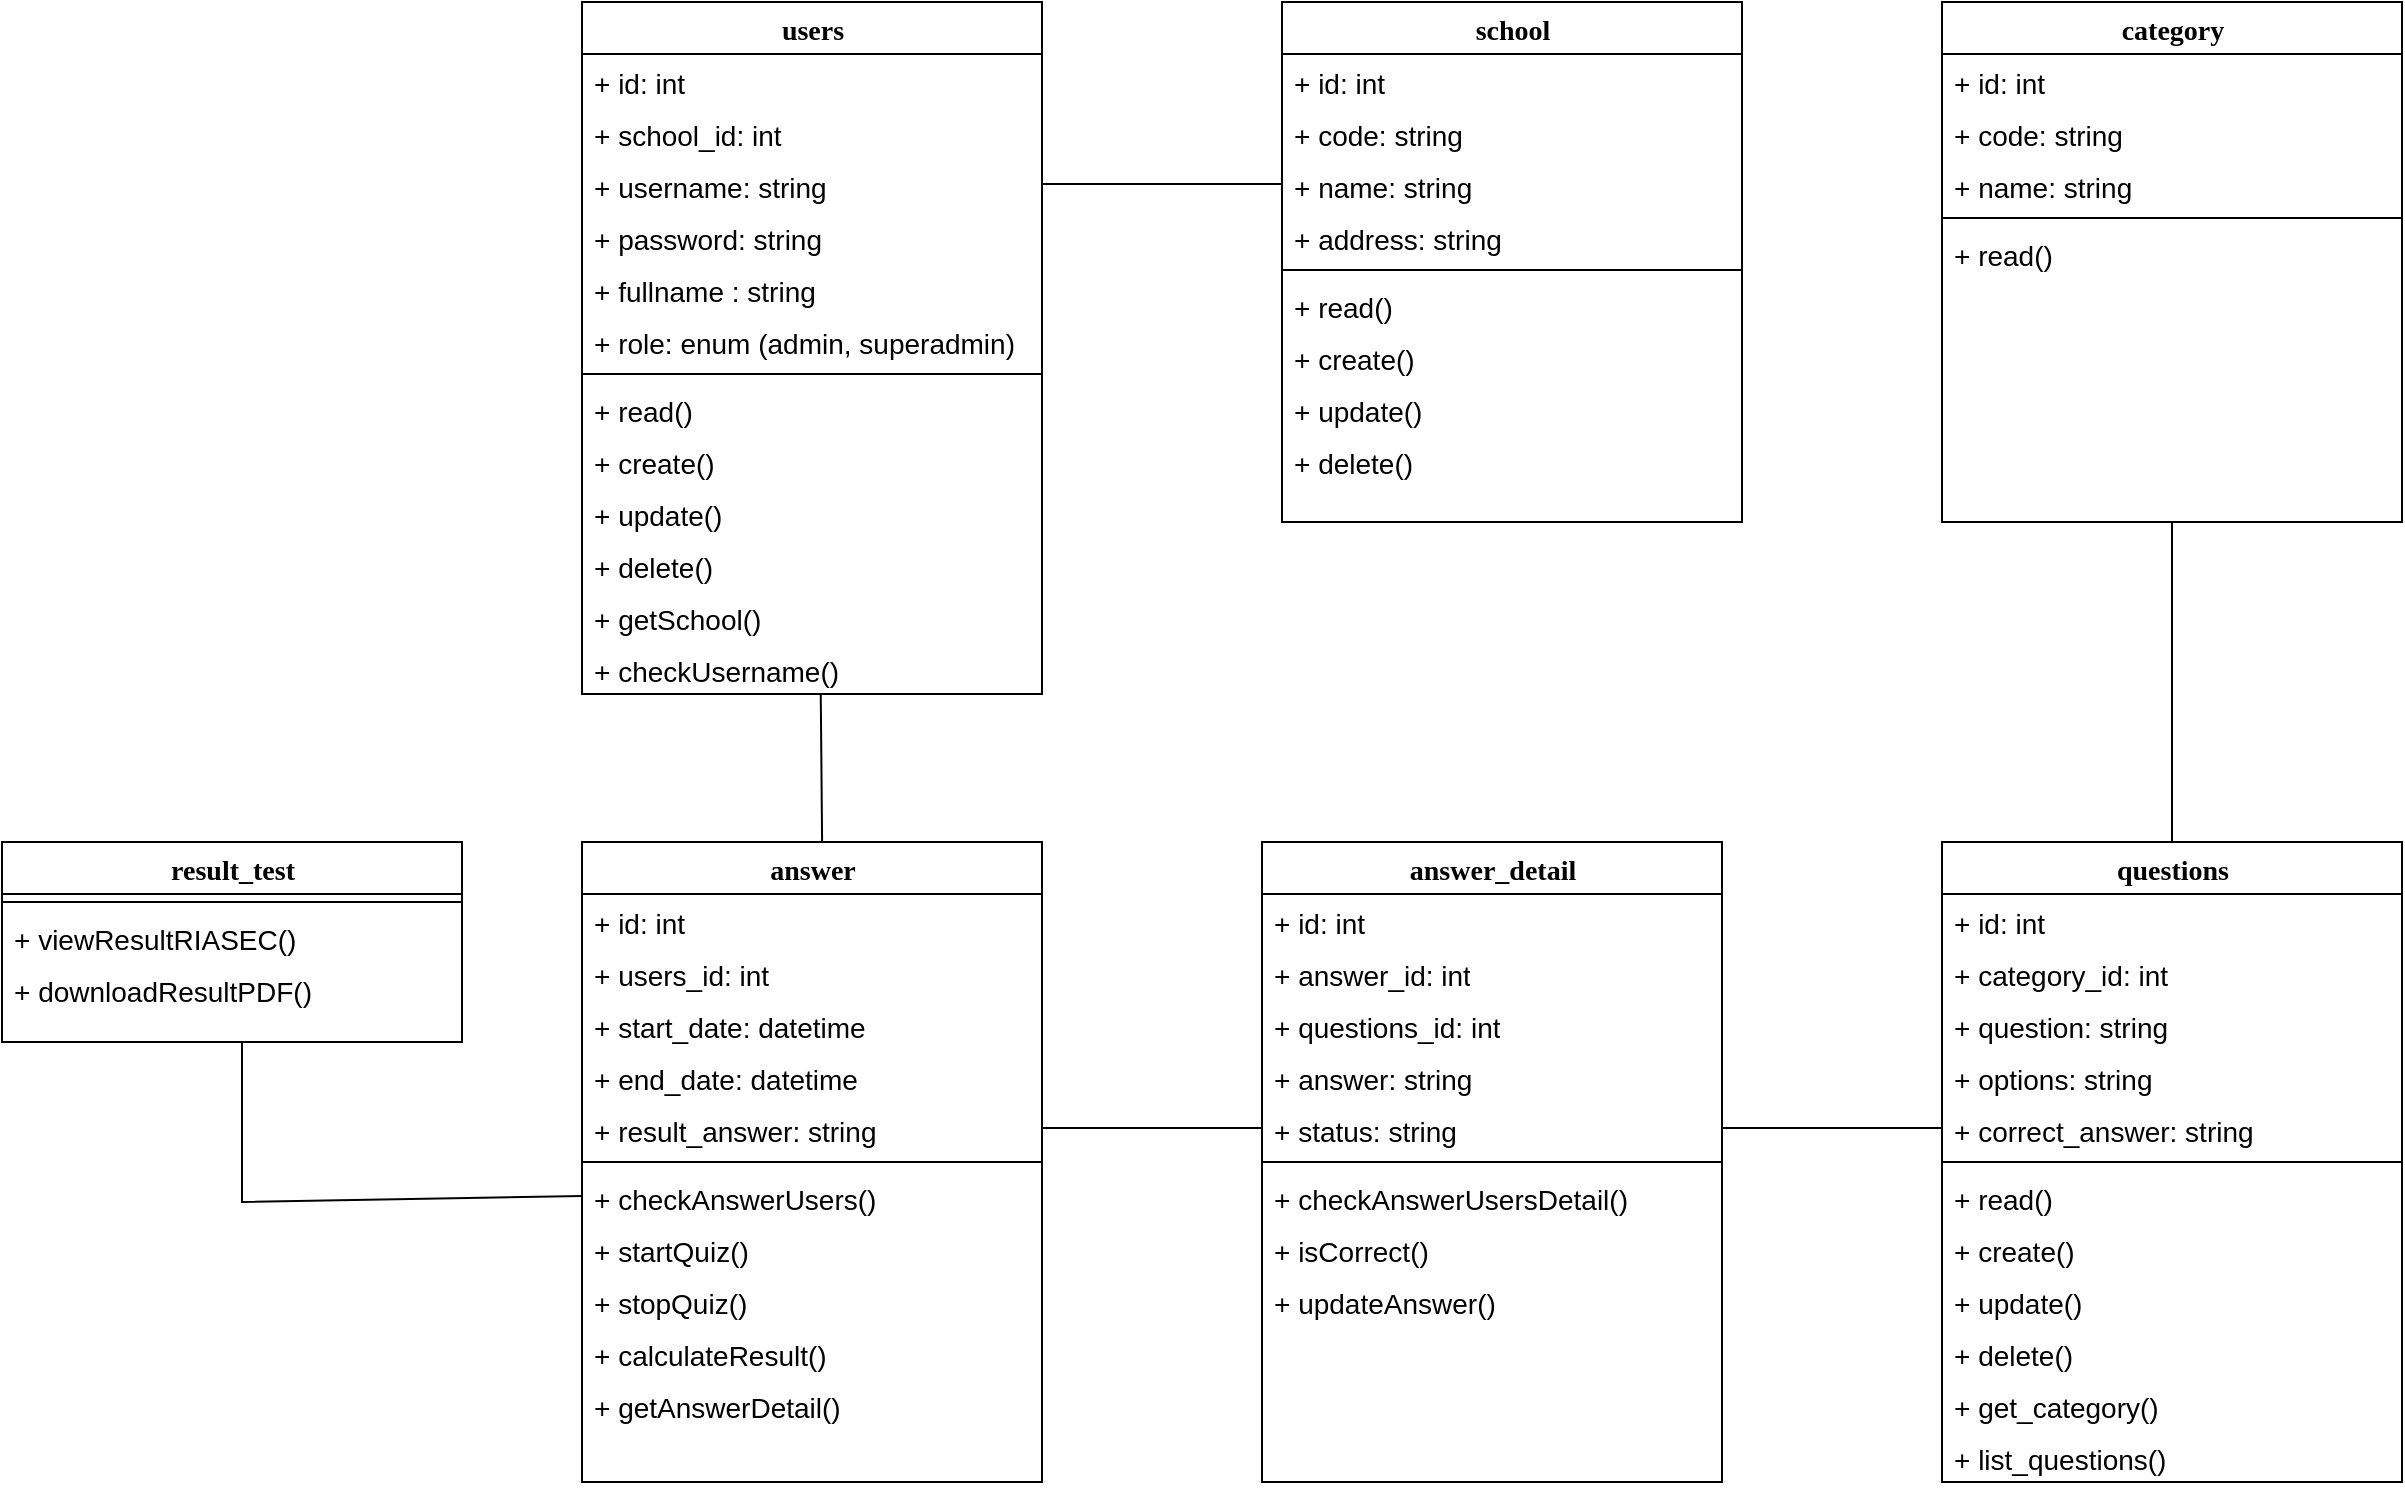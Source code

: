 <mxfile version="26.0.14">
  <diagram name="Page-1" id="eiJNHmQbO3gJ-e3sP-kb">
    <mxGraphModel dx="2450" dy="-6842" grid="1" gridSize="10" guides="1" tooltips="1" connect="1" arrows="1" fold="1" page="1" pageScale="1" pageWidth="850" pageHeight="1100" math="0" shadow="0">
      <root>
        <mxCell id="0" />
        <mxCell id="1" parent="0" />
        <mxCell id="4GbZB913ZD2X78WTab1R-1" value="users" style="swimlane;html=1;fontStyle=1;align=center;verticalAlign=top;childLayout=stackLayout;horizontal=1;startSize=26;horizontalStack=0;resizeParent=1;resizeLast=0;collapsible=1;marginBottom=0;swimlaneFillColor=#ffffff;rounded=0;shadow=0;comic=0;labelBackgroundColor=none;strokeWidth=1;fillColor=none;fontFamily=Verdana;fontSize=14;" vertex="1" parent="1">
          <mxGeometry x="240" y="7910" width="230" height="346" as="geometry" />
        </mxCell>
        <mxCell id="4GbZB913ZD2X78WTab1R-2" value="+ id: int" style="text;html=1;strokeColor=none;fillColor=none;align=left;verticalAlign=top;spacingLeft=4;spacingRight=4;whiteSpace=wrap;overflow=hidden;rotatable=0;points=[[0,0.5],[1,0.5]];portConstraint=eastwest;fontSize=14;" vertex="1" parent="4GbZB913ZD2X78WTab1R-1">
          <mxGeometry y="26" width="230" height="26" as="geometry" />
        </mxCell>
        <mxCell id="4GbZB913ZD2X78WTab1R-12" value="+ school_id: int" style="text;html=1;strokeColor=none;fillColor=none;align=left;verticalAlign=top;spacingLeft=4;spacingRight=4;whiteSpace=wrap;overflow=hidden;rotatable=0;points=[[0,0.5],[1,0.5]];portConstraint=eastwest;fontSize=14;" vertex="1" parent="4GbZB913ZD2X78WTab1R-1">
          <mxGeometry y="52" width="230" height="26" as="geometry" />
        </mxCell>
        <mxCell id="4GbZB913ZD2X78WTab1R-3" value="+ username: string" style="text;html=1;strokeColor=none;fillColor=none;align=left;verticalAlign=top;spacingLeft=4;spacingRight=4;whiteSpace=wrap;overflow=hidden;rotatable=0;points=[[0,0.5],[1,0.5]];portConstraint=eastwest;fontSize=14;" vertex="1" parent="4GbZB913ZD2X78WTab1R-1">
          <mxGeometry y="78" width="230" height="26" as="geometry" />
        </mxCell>
        <mxCell id="4GbZB913ZD2X78WTab1R-4" value="+ password&lt;span style=&quot;background-color: transparent; color: light-dark(rgb(0, 0, 0), rgb(255, 255, 255));&quot;&gt;: string&lt;/span&gt;" style="text;html=1;strokeColor=none;fillColor=none;align=left;verticalAlign=top;spacingLeft=4;spacingRight=4;whiteSpace=wrap;overflow=hidden;rotatable=0;points=[[0,0.5],[1,0.5]];portConstraint=eastwest;fontSize=14;" vertex="1" parent="4GbZB913ZD2X78WTab1R-1">
          <mxGeometry y="104" width="230" height="26" as="geometry" />
        </mxCell>
        <mxCell id="4GbZB913ZD2X78WTab1R-11" value="+ fullname : string" style="text;html=1;strokeColor=none;fillColor=none;align=left;verticalAlign=top;spacingLeft=4;spacingRight=4;whiteSpace=wrap;overflow=hidden;rotatable=0;points=[[0,0.5],[1,0.5]];portConstraint=eastwest;fontSize=14;" vertex="1" parent="4GbZB913ZD2X78WTab1R-1">
          <mxGeometry y="130" width="230" height="26" as="geometry" />
        </mxCell>
        <mxCell id="4GbZB913ZD2X78WTab1R-5" value="+ role: enum (admin, superadmin)" style="text;html=1;strokeColor=none;fillColor=none;align=left;verticalAlign=top;spacingLeft=4;spacingRight=4;whiteSpace=wrap;overflow=hidden;rotatable=0;points=[[0,0.5],[1,0.5]];portConstraint=eastwest;fontSize=14;" vertex="1" parent="4GbZB913ZD2X78WTab1R-1">
          <mxGeometry y="156" width="230" height="26" as="geometry" />
        </mxCell>
        <mxCell id="4GbZB913ZD2X78WTab1R-6" value="" style="line;html=1;strokeWidth=1;fillColor=none;align=left;verticalAlign=middle;spacingTop=-1;spacingLeft=3;spacingRight=3;rotatable=0;labelPosition=right;points=[];portConstraint=eastwest;fontSize=14;" vertex="1" parent="4GbZB913ZD2X78WTab1R-1">
          <mxGeometry y="182" width="230" height="8" as="geometry" />
        </mxCell>
        <mxCell id="4GbZB913ZD2X78WTab1R-7" value="+ read()" style="text;html=1;strokeColor=none;fillColor=none;align=left;verticalAlign=top;spacingLeft=4;spacingRight=4;whiteSpace=wrap;overflow=hidden;rotatable=0;points=[[0,0.5],[1,0.5]];portConstraint=eastwest;fontSize=14;" vertex="1" parent="4GbZB913ZD2X78WTab1R-1">
          <mxGeometry y="190" width="230" height="26" as="geometry" />
        </mxCell>
        <mxCell id="4GbZB913ZD2X78WTab1R-8" value="+ create()" style="text;html=1;strokeColor=none;fillColor=none;align=left;verticalAlign=top;spacingLeft=4;spacingRight=4;whiteSpace=wrap;overflow=hidden;rotatable=0;points=[[0,0.5],[1,0.5]];portConstraint=eastwest;fontSize=14;" vertex="1" parent="4GbZB913ZD2X78WTab1R-1">
          <mxGeometry y="216" width="230" height="26" as="geometry" />
        </mxCell>
        <mxCell id="4GbZB913ZD2X78WTab1R-9" value="+ update()" style="text;html=1;strokeColor=none;fillColor=none;align=left;verticalAlign=top;spacingLeft=4;spacingRight=4;whiteSpace=wrap;overflow=hidden;rotatable=0;points=[[0,0.5],[1,0.5]];portConstraint=eastwest;fontSize=14;" vertex="1" parent="4GbZB913ZD2X78WTab1R-1">
          <mxGeometry y="242" width="230" height="26" as="geometry" />
        </mxCell>
        <mxCell id="4GbZB913ZD2X78WTab1R-75" value="+ delete()" style="text;html=1;strokeColor=none;fillColor=none;align=left;verticalAlign=top;spacingLeft=4;spacingRight=4;whiteSpace=wrap;overflow=hidden;rotatable=0;points=[[0,0.5],[1,0.5]];portConstraint=eastwest;fontSize=14;" vertex="1" parent="4GbZB913ZD2X78WTab1R-1">
          <mxGeometry y="268" width="230" height="26" as="geometry" />
        </mxCell>
        <mxCell id="4GbZB913ZD2X78WTab1R-85" value="+ getSchool()" style="text;html=1;strokeColor=none;fillColor=none;align=left;verticalAlign=top;spacingLeft=4;spacingRight=4;whiteSpace=wrap;overflow=hidden;rotatable=0;points=[[0,0.5],[1,0.5]];portConstraint=eastwest;fontSize=14;" vertex="1" parent="4GbZB913ZD2X78WTab1R-1">
          <mxGeometry y="294" width="230" height="26" as="geometry" />
        </mxCell>
        <mxCell id="4GbZB913ZD2X78WTab1R-10" value="+ checkUsername()" style="text;html=1;strokeColor=none;fillColor=none;align=left;verticalAlign=top;spacingLeft=4;spacingRight=4;whiteSpace=wrap;overflow=hidden;rotatable=0;points=[[0,0.5],[1,0.5]];portConstraint=eastwest;fontSize=14;" vertex="1" parent="4GbZB913ZD2X78WTab1R-1">
          <mxGeometry y="320" width="230" height="26" as="geometry" />
        </mxCell>
        <mxCell id="4GbZB913ZD2X78WTab1R-13" value="school" style="swimlane;html=1;fontStyle=1;align=center;verticalAlign=top;childLayout=stackLayout;horizontal=1;startSize=26;horizontalStack=0;resizeParent=1;resizeLast=0;collapsible=1;marginBottom=0;swimlaneFillColor=#ffffff;rounded=0;shadow=0;comic=0;labelBackgroundColor=none;strokeWidth=1;fillColor=none;fontFamily=Verdana;fontSize=14;" vertex="1" parent="1">
          <mxGeometry x="590" y="7910" width="230" height="260" as="geometry" />
        </mxCell>
        <mxCell id="4GbZB913ZD2X78WTab1R-14" value="+ id: int" style="text;html=1;strokeColor=none;fillColor=none;align=left;verticalAlign=top;spacingLeft=4;spacingRight=4;whiteSpace=wrap;overflow=hidden;rotatable=0;points=[[0,0.5],[1,0.5]];portConstraint=eastwest;fontSize=14;" vertex="1" parent="4GbZB913ZD2X78WTab1R-13">
          <mxGeometry y="26" width="230" height="26" as="geometry" />
        </mxCell>
        <mxCell id="4GbZB913ZD2X78WTab1R-15" value="+ code: string" style="text;html=1;strokeColor=none;fillColor=none;align=left;verticalAlign=top;spacingLeft=4;spacingRight=4;whiteSpace=wrap;overflow=hidden;rotatable=0;points=[[0,0.5],[1,0.5]];portConstraint=eastwest;fontSize=14;" vertex="1" parent="4GbZB913ZD2X78WTab1R-13">
          <mxGeometry y="52" width="230" height="26" as="geometry" />
        </mxCell>
        <mxCell id="4GbZB913ZD2X78WTab1R-16" value="+ name&lt;span style=&quot;background-color: transparent; color: light-dark(rgb(0, 0, 0), rgb(255, 255, 255));&quot;&gt;: string&lt;/span&gt;" style="text;html=1;strokeColor=none;fillColor=none;align=left;verticalAlign=top;spacingLeft=4;spacingRight=4;whiteSpace=wrap;overflow=hidden;rotatable=0;points=[[0,0.5],[1,0.5]];portConstraint=eastwest;fontSize=14;" vertex="1" parent="4GbZB913ZD2X78WTab1R-13">
          <mxGeometry y="78" width="230" height="26" as="geometry" />
        </mxCell>
        <mxCell id="4GbZB913ZD2X78WTab1R-17" value="+ address: string" style="text;html=1;strokeColor=none;fillColor=none;align=left;verticalAlign=top;spacingLeft=4;spacingRight=4;whiteSpace=wrap;overflow=hidden;rotatable=0;points=[[0,0.5],[1,0.5]];portConstraint=eastwest;fontSize=14;" vertex="1" parent="4GbZB913ZD2X78WTab1R-13">
          <mxGeometry y="104" width="230" height="26" as="geometry" />
        </mxCell>
        <mxCell id="4GbZB913ZD2X78WTab1R-18" value="" style="line;html=1;strokeWidth=1;fillColor=none;align=left;verticalAlign=middle;spacingTop=-1;spacingLeft=3;spacingRight=3;rotatable=0;labelPosition=right;points=[];portConstraint=eastwest;fontSize=14;" vertex="1" parent="4GbZB913ZD2X78WTab1R-13">
          <mxGeometry y="130" width="230" height="8" as="geometry" />
        </mxCell>
        <mxCell id="4GbZB913ZD2X78WTab1R-19" value="+ read()" style="text;html=1;strokeColor=none;fillColor=none;align=left;verticalAlign=top;spacingLeft=4;spacingRight=4;whiteSpace=wrap;overflow=hidden;rotatable=0;points=[[0,0.5],[1,0.5]];portConstraint=eastwest;fontSize=14;" vertex="1" parent="4GbZB913ZD2X78WTab1R-13">
          <mxGeometry y="138" width="230" height="26" as="geometry" />
        </mxCell>
        <mxCell id="4GbZB913ZD2X78WTab1R-20" value="+ create()" style="text;html=1;strokeColor=none;fillColor=none;align=left;verticalAlign=top;spacingLeft=4;spacingRight=4;whiteSpace=wrap;overflow=hidden;rotatable=0;points=[[0,0.5],[1,0.5]];portConstraint=eastwest;fontSize=14;" vertex="1" parent="4GbZB913ZD2X78WTab1R-13">
          <mxGeometry y="164" width="230" height="26" as="geometry" />
        </mxCell>
        <mxCell id="4GbZB913ZD2X78WTab1R-21" value="+ update()" style="text;html=1;strokeColor=none;fillColor=none;align=left;verticalAlign=top;spacingLeft=4;spacingRight=4;whiteSpace=wrap;overflow=hidden;rotatable=0;points=[[0,0.5],[1,0.5]];portConstraint=eastwest;fontSize=14;" vertex="1" parent="4GbZB913ZD2X78WTab1R-13">
          <mxGeometry y="190" width="230" height="26" as="geometry" />
        </mxCell>
        <mxCell id="4GbZB913ZD2X78WTab1R-22" value="+ delete()" style="text;html=1;strokeColor=none;fillColor=none;align=left;verticalAlign=top;spacingLeft=4;spacingRight=4;whiteSpace=wrap;overflow=hidden;rotatable=0;points=[[0,0.5],[1,0.5]];portConstraint=eastwest;fontSize=14;" vertex="1" parent="4GbZB913ZD2X78WTab1R-13">
          <mxGeometry y="216" width="230" height="26" as="geometry" />
        </mxCell>
        <mxCell id="4GbZB913ZD2X78WTab1R-24" value="category" style="swimlane;html=1;fontStyle=1;align=center;verticalAlign=top;childLayout=stackLayout;horizontal=1;startSize=26;horizontalStack=0;resizeParent=1;resizeLast=0;collapsible=1;marginBottom=0;swimlaneFillColor=#ffffff;rounded=0;shadow=0;comic=0;labelBackgroundColor=none;strokeWidth=1;fillColor=none;fontFamily=Verdana;fontSize=14;" vertex="1" parent="1">
          <mxGeometry x="920" y="7910" width="230" height="260" as="geometry" />
        </mxCell>
        <mxCell id="4GbZB913ZD2X78WTab1R-25" value="+ id: int" style="text;html=1;strokeColor=none;fillColor=none;align=left;verticalAlign=top;spacingLeft=4;spacingRight=4;whiteSpace=wrap;overflow=hidden;rotatable=0;points=[[0,0.5],[1,0.5]];portConstraint=eastwest;fontSize=14;" vertex="1" parent="4GbZB913ZD2X78WTab1R-24">
          <mxGeometry y="26" width="230" height="26" as="geometry" />
        </mxCell>
        <mxCell id="4GbZB913ZD2X78WTab1R-26" value="+ code: string" style="text;html=1;strokeColor=none;fillColor=none;align=left;verticalAlign=top;spacingLeft=4;spacingRight=4;whiteSpace=wrap;overflow=hidden;rotatable=0;points=[[0,0.5],[1,0.5]];portConstraint=eastwest;fontSize=14;" vertex="1" parent="4GbZB913ZD2X78WTab1R-24">
          <mxGeometry y="52" width="230" height="26" as="geometry" />
        </mxCell>
        <mxCell id="4GbZB913ZD2X78WTab1R-27" value="+ name&lt;span style=&quot;background-color: transparent; color: light-dark(rgb(0, 0, 0), rgb(255, 255, 255));&quot;&gt;: string&lt;/span&gt;" style="text;html=1;strokeColor=none;fillColor=none;align=left;verticalAlign=top;spacingLeft=4;spacingRight=4;whiteSpace=wrap;overflow=hidden;rotatable=0;points=[[0,0.5],[1,0.5]];portConstraint=eastwest;fontSize=14;" vertex="1" parent="4GbZB913ZD2X78WTab1R-24">
          <mxGeometry y="78" width="230" height="26" as="geometry" />
        </mxCell>
        <mxCell id="4GbZB913ZD2X78WTab1R-29" value="" style="line;html=1;strokeWidth=1;fillColor=none;align=left;verticalAlign=middle;spacingTop=-1;spacingLeft=3;spacingRight=3;rotatable=0;labelPosition=right;points=[];portConstraint=eastwest;fontSize=14;" vertex="1" parent="4GbZB913ZD2X78WTab1R-24">
          <mxGeometry y="104" width="230" height="8" as="geometry" />
        </mxCell>
        <mxCell id="4GbZB913ZD2X78WTab1R-30" value="+ read()" style="text;html=1;strokeColor=none;fillColor=none;align=left;verticalAlign=top;spacingLeft=4;spacingRight=4;whiteSpace=wrap;overflow=hidden;rotatable=0;points=[[0,0.5],[1,0.5]];portConstraint=eastwest;fontSize=14;" vertex="1" parent="4GbZB913ZD2X78WTab1R-24">
          <mxGeometry y="112" width="230" height="26" as="geometry" />
        </mxCell>
        <mxCell id="4GbZB913ZD2X78WTab1R-34" value="questions" style="swimlane;html=1;fontStyle=1;align=center;verticalAlign=top;childLayout=stackLayout;horizontal=1;startSize=26;horizontalStack=0;resizeParent=1;resizeLast=0;collapsible=1;marginBottom=0;swimlaneFillColor=#ffffff;rounded=0;shadow=0;comic=0;labelBackgroundColor=none;strokeWidth=1;fillColor=none;fontFamily=Verdana;fontSize=14;" vertex="1" parent="1">
          <mxGeometry x="920" y="8330" width="230" height="320" as="geometry" />
        </mxCell>
        <mxCell id="4GbZB913ZD2X78WTab1R-35" value="+ id: int" style="text;html=1;strokeColor=none;fillColor=none;align=left;verticalAlign=top;spacingLeft=4;spacingRight=4;whiteSpace=wrap;overflow=hidden;rotatable=0;points=[[0,0.5],[1,0.5]];portConstraint=eastwest;fontSize=14;" vertex="1" parent="4GbZB913ZD2X78WTab1R-34">
          <mxGeometry y="26" width="230" height="26" as="geometry" />
        </mxCell>
        <mxCell id="4GbZB913ZD2X78WTab1R-36" value="+ category_id: int" style="text;html=1;strokeColor=none;fillColor=none;align=left;verticalAlign=top;spacingLeft=4;spacingRight=4;whiteSpace=wrap;overflow=hidden;rotatable=0;points=[[0,0.5],[1,0.5]];portConstraint=eastwest;fontSize=14;" vertex="1" parent="4GbZB913ZD2X78WTab1R-34">
          <mxGeometry y="52" width="230" height="26" as="geometry" />
        </mxCell>
        <mxCell id="4GbZB913ZD2X78WTab1R-37" value="+ question&lt;span style=&quot;background-color: transparent; color: light-dark(rgb(0, 0, 0), rgb(255, 255, 255));&quot;&gt;: string&lt;/span&gt;" style="text;html=1;strokeColor=none;fillColor=none;align=left;verticalAlign=top;spacingLeft=4;spacingRight=4;whiteSpace=wrap;overflow=hidden;rotatable=0;points=[[0,0.5],[1,0.5]];portConstraint=eastwest;fontSize=14;" vertex="1" parent="4GbZB913ZD2X78WTab1R-34">
          <mxGeometry y="78" width="230" height="26" as="geometry" />
        </mxCell>
        <mxCell id="4GbZB913ZD2X78WTab1R-43" value="+ options&lt;span style=&quot;background-color: transparent; color: light-dark(rgb(0, 0, 0), rgb(255, 255, 255));&quot;&gt;: string&lt;/span&gt;" style="text;html=1;strokeColor=none;fillColor=none;align=left;verticalAlign=top;spacingLeft=4;spacingRight=4;whiteSpace=wrap;overflow=hidden;rotatable=0;points=[[0,0.5],[1,0.5]];portConstraint=eastwest;fontSize=14;" vertex="1" parent="4GbZB913ZD2X78WTab1R-34">
          <mxGeometry y="104" width="230" height="26" as="geometry" />
        </mxCell>
        <mxCell id="4GbZB913ZD2X78WTab1R-44" value="+ correct_answer&lt;span style=&quot;background-color: transparent; color: light-dark(rgb(0, 0, 0), rgb(255, 255, 255));&quot;&gt;: string&lt;/span&gt;" style="text;html=1;strokeColor=none;fillColor=none;align=left;verticalAlign=top;spacingLeft=4;spacingRight=4;whiteSpace=wrap;overflow=hidden;rotatable=0;points=[[0,0.5],[1,0.5]];portConstraint=eastwest;fontSize=14;" vertex="1" parent="4GbZB913ZD2X78WTab1R-34">
          <mxGeometry y="130" width="230" height="26" as="geometry" />
        </mxCell>
        <mxCell id="4GbZB913ZD2X78WTab1R-38" value="" style="line;html=1;strokeWidth=1;fillColor=none;align=left;verticalAlign=middle;spacingTop=-1;spacingLeft=3;spacingRight=3;rotatable=0;labelPosition=right;points=[];portConstraint=eastwest;fontSize=14;" vertex="1" parent="4GbZB913ZD2X78WTab1R-34">
          <mxGeometry y="156" width="230" height="8" as="geometry" />
        </mxCell>
        <mxCell id="4GbZB913ZD2X78WTab1R-39" value="+ read()" style="text;html=1;strokeColor=none;fillColor=none;align=left;verticalAlign=top;spacingLeft=4;spacingRight=4;whiteSpace=wrap;overflow=hidden;rotatable=0;points=[[0,0.5],[1,0.5]];portConstraint=eastwest;fontSize=14;" vertex="1" parent="4GbZB913ZD2X78WTab1R-34">
          <mxGeometry y="164" width="230" height="26" as="geometry" />
        </mxCell>
        <mxCell id="4GbZB913ZD2X78WTab1R-40" value="+ create()" style="text;html=1;strokeColor=none;fillColor=none;align=left;verticalAlign=top;spacingLeft=4;spacingRight=4;whiteSpace=wrap;overflow=hidden;rotatable=0;points=[[0,0.5],[1,0.5]];portConstraint=eastwest;fontSize=14;" vertex="1" parent="4GbZB913ZD2X78WTab1R-34">
          <mxGeometry y="190" width="230" height="26" as="geometry" />
        </mxCell>
        <mxCell id="4GbZB913ZD2X78WTab1R-41" value="+ update()" style="text;html=1;strokeColor=none;fillColor=none;align=left;verticalAlign=top;spacingLeft=4;spacingRight=4;whiteSpace=wrap;overflow=hidden;rotatable=0;points=[[0,0.5],[1,0.5]];portConstraint=eastwest;fontSize=14;" vertex="1" parent="4GbZB913ZD2X78WTab1R-34">
          <mxGeometry y="216" width="230" height="26" as="geometry" />
        </mxCell>
        <mxCell id="4GbZB913ZD2X78WTab1R-42" value="+ delete()" style="text;html=1;strokeColor=none;fillColor=none;align=left;verticalAlign=top;spacingLeft=4;spacingRight=4;whiteSpace=wrap;overflow=hidden;rotatable=0;points=[[0,0.5],[1,0.5]];portConstraint=eastwest;fontSize=14;" vertex="1" parent="4GbZB913ZD2X78WTab1R-34">
          <mxGeometry y="242" width="230" height="26" as="geometry" />
        </mxCell>
        <mxCell id="4GbZB913ZD2X78WTab1R-84" value="+ get_category()" style="text;html=1;strokeColor=none;fillColor=none;align=left;verticalAlign=top;spacingLeft=4;spacingRight=4;whiteSpace=wrap;overflow=hidden;rotatable=0;points=[[0,0.5],[1,0.5]];portConstraint=eastwest;fontSize=14;" vertex="1" parent="4GbZB913ZD2X78WTab1R-34">
          <mxGeometry y="268" width="230" height="26" as="geometry" />
        </mxCell>
        <mxCell id="4GbZB913ZD2X78WTab1R-82" value="+ list_questions()" style="text;html=1;strokeColor=none;fillColor=none;align=left;verticalAlign=top;spacingLeft=4;spacingRight=4;whiteSpace=wrap;overflow=hidden;rotatable=0;points=[[0,0.5],[1,0.5]];portConstraint=eastwest;fontSize=14;" vertex="1" parent="4GbZB913ZD2X78WTab1R-34">
          <mxGeometry y="294" width="230" height="26" as="geometry" />
        </mxCell>
        <mxCell id="4GbZB913ZD2X78WTab1R-45" value="" style="endArrow=none;html=1;rounded=0;entryX=0.5;entryY=1;entryDx=0;entryDy=0;exitX=0.5;exitY=0;exitDx=0;exitDy=0;" edge="1" parent="1" source="4GbZB913ZD2X78WTab1R-34" target="4GbZB913ZD2X78WTab1R-24">
          <mxGeometry width="50" height="50" relative="1" as="geometry">
            <mxPoint x="960" y="8250" as="sourcePoint" />
            <mxPoint x="1010" y="8200" as="targetPoint" />
          </mxGeometry>
        </mxCell>
        <mxCell id="4GbZB913ZD2X78WTab1R-46" value="answer" style="swimlane;html=1;fontStyle=1;align=center;verticalAlign=top;childLayout=stackLayout;horizontal=1;startSize=26;horizontalStack=0;resizeParent=1;resizeLast=0;collapsible=1;marginBottom=0;swimlaneFillColor=#ffffff;rounded=0;shadow=0;comic=0;labelBackgroundColor=none;strokeWidth=1;fillColor=none;fontFamily=Verdana;fontSize=14;" vertex="1" parent="1">
          <mxGeometry x="240" y="8330" width="230" height="320" as="geometry" />
        </mxCell>
        <mxCell id="4GbZB913ZD2X78WTab1R-47" value="+ id: int" style="text;html=1;strokeColor=none;fillColor=none;align=left;verticalAlign=top;spacingLeft=4;spacingRight=4;whiteSpace=wrap;overflow=hidden;rotatable=0;points=[[0,0.5],[1,0.5]];portConstraint=eastwest;fontSize=14;" vertex="1" parent="4GbZB913ZD2X78WTab1R-46">
          <mxGeometry y="26" width="230" height="26" as="geometry" />
        </mxCell>
        <mxCell id="4GbZB913ZD2X78WTab1R-48" value="+ users_id: int" style="text;html=1;strokeColor=none;fillColor=none;align=left;verticalAlign=top;spacingLeft=4;spacingRight=4;whiteSpace=wrap;overflow=hidden;rotatable=0;points=[[0,0.5],[1,0.5]];portConstraint=eastwest;fontSize=14;" vertex="1" parent="4GbZB913ZD2X78WTab1R-46">
          <mxGeometry y="52" width="230" height="26" as="geometry" />
        </mxCell>
        <mxCell id="4GbZB913ZD2X78WTab1R-49" value="+ start_date: datetime" style="text;html=1;strokeColor=none;fillColor=none;align=left;verticalAlign=top;spacingLeft=4;spacingRight=4;whiteSpace=wrap;overflow=hidden;rotatable=0;points=[[0,0.5],[1,0.5]];portConstraint=eastwest;fontSize=14;" vertex="1" parent="4GbZB913ZD2X78WTab1R-46">
          <mxGeometry y="78" width="230" height="26" as="geometry" />
        </mxCell>
        <mxCell id="4GbZB913ZD2X78WTab1R-50" value="+ end_date&lt;span style=&quot;background-color: transparent; color: light-dark(rgb(0, 0, 0), rgb(255, 255, 255));&quot;&gt;: datetime&lt;/span&gt;" style="text;html=1;strokeColor=none;fillColor=none;align=left;verticalAlign=top;spacingLeft=4;spacingRight=4;whiteSpace=wrap;overflow=hidden;rotatable=0;points=[[0,0.5],[1,0.5]];portConstraint=eastwest;fontSize=14;" vertex="1" parent="4GbZB913ZD2X78WTab1R-46">
          <mxGeometry y="104" width="230" height="26" as="geometry" />
        </mxCell>
        <mxCell id="4GbZB913ZD2X78WTab1R-51" value="+ result_answer: string" style="text;html=1;strokeColor=none;fillColor=none;align=left;verticalAlign=top;spacingLeft=4;spacingRight=4;whiteSpace=wrap;overflow=hidden;rotatable=0;points=[[0,0.5],[1,0.5]];portConstraint=eastwest;fontSize=14;" vertex="1" parent="4GbZB913ZD2X78WTab1R-46">
          <mxGeometry y="130" width="230" height="26" as="geometry" />
        </mxCell>
        <mxCell id="4GbZB913ZD2X78WTab1R-53" value="" style="line;html=1;strokeWidth=1;fillColor=none;align=left;verticalAlign=middle;spacingTop=-1;spacingLeft=3;spacingRight=3;rotatable=0;labelPosition=right;points=[];portConstraint=eastwest;fontSize=14;" vertex="1" parent="4GbZB913ZD2X78WTab1R-46">
          <mxGeometry y="156" width="230" height="8" as="geometry" />
        </mxCell>
        <mxCell id="4GbZB913ZD2X78WTab1R-60" value="+ checkAnswerUsers()" style="text;html=1;strokeColor=none;fillColor=none;align=left;verticalAlign=top;spacingLeft=4;spacingRight=4;whiteSpace=wrap;overflow=hidden;rotatable=0;points=[[0,0.5],[1,0.5]];portConstraint=eastwest;fontSize=14;" vertex="1" parent="4GbZB913ZD2X78WTab1R-46">
          <mxGeometry y="164" width="230" height="26" as="geometry" />
        </mxCell>
        <mxCell id="4GbZB913ZD2X78WTab1R-76" value="+ startQuiz()" style="text;html=1;strokeColor=none;fillColor=none;align=left;verticalAlign=top;spacingLeft=4;spacingRight=4;whiteSpace=wrap;overflow=hidden;rotatable=0;points=[[0,0.5],[1,0.5]];portConstraint=eastwest;fontSize=14;" vertex="1" parent="4GbZB913ZD2X78WTab1R-46">
          <mxGeometry y="190" width="230" height="26" as="geometry" />
        </mxCell>
        <mxCell id="4GbZB913ZD2X78WTab1R-77" value="+ stopQuiz()" style="text;html=1;strokeColor=none;fillColor=none;align=left;verticalAlign=top;spacingLeft=4;spacingRight=4;whiteSpace=wrap;overflow=hidden;rotatable=0;points=[[0,0.5],[1,0.5]];portConstraint=eastwest;fontSize=14;" vertex="1" parent="4GbZB913ZD2X78WTab1R-46">
          <mxGeometry y="216" width="230" height="26" as="geometry" />
        </mxCell>
        <mxCell id="4GbZB913ZD2X78WTab1R-78" value="+ calculateResult()" style="text;html=1;strokeColor=none;fillColor=none;align=left;verticalAlign=top;spacingLeft=4;spacingRight=4;whiteSpace=wrap;overflow=hidden;rotatable=0;points=[[0,0.5],[1,0.5]];portConstraint=eastwest;fontSize=14;" vertex="1" parent="4GbZB913ZD2X78WTab1R-46">
          <mxGeometry y="242" width="230" height="26" as="geometry" />
        </mxCell>
        <mxCell id="4GbZB913ZD2X78WTab1R-81" value="+ getAnswerDetail()" style="text;html=1;strokeColor=none;fillColor=none;align=left;verticalAlign=top;spacingLeft=4;spacingRight=4;whiteSpace=wrap;overflow=hidden;rotatable=0;points=[[0,0.5],[1,0.5]];portConstraint=eastwest;fontSize=14;" vertex="1" parent="4GbZB913ZD2X78WTab1R-46">
          <mxGeometry y="268" width="230" height="26" as="geometry" />
        </mxCell>
        <mxCell id="4GbZB913ZD2X78WTab1R-58" value="" style="endArrow=none;html=1;rounded=0;entryX=0.519;entryY=0.979;entryDx=0;entryDy=0;entryPerimeter=0;exitX=0.522;exitY=0.001;exitDx=0;exitDy=0;exitPerimeter=0;" edge="1" parent="1" source="4GbZB913ZD2X78WTab1R-46" target="4GbZB913ZD2X78WTab1R-10">
          <mxGeometry width="50" height="50" relative="1" as="geometry">
            <mxPoint x="590" y="8270" as="sourcePoint" />
            <mxPoint x="640" y="8220" as="targetPoint" />
          </mxGeometry>
        </mxCell>
        <mxCell id="4GbZB913ZD2X78WTab1R-62" value="" style="endArrow=none;html=1;rounded=0;entryX=0;entryY=0.5;entryDx=0;entryDy=0;exitX=1;exitY=0.5;exitDx=0;exitDy=0;" edge="1" parent="1" source="4GbZB913ZD2X78WTab1R-3" target="4GbZB913ZD2X78WTab1R-16">
          <mxGeometry width="50" height="50" relative="1" as="geometry">
            <mxPoint x="520" y="8070" as="sourcePoint" />
            <mxPoint x="570" y="8020" as="targetPoint" />
          </mxGeometry>
        </mxCell>
        <mxCell id="4GbZB913ZD2X78WTab1R-63" value="answer_detail" style="swimlane;html=1;fontStyle=1;align=center;verticalAlign=top;childLayout=stackLayout;horizontal=1;startSize=26;horizontalStack=0;resizeParent=1;resizeLast=0;collapsible=1;marginBottom=0;swimlaneFillColor=#ffffff;rounded=0;shadow=0;comic=0;labelBackgroundColor=none;strokeWidth=1;fillColor=none;fontFamily=Verdana;fontSize=14;" vertex="1" parent="1">
          <mxGeometry x="580" y="8330" width="230" height="320" as="geometry" />
        </mxCell>
        <mxCell id="4GbZB913ZD2X78WTab1R-64" value="+ id: int" style="text;html=1;strokeColor=none;fillColor=none;align=left;verticalAlign=top;spacingLeft=4;spacingRight=4;whiteSpace=wrap;overflow=hidden;rotatable=0;points=[[0,0.5],[1,0.5]];portConstraint=eastwest;fontSize=14;" vertex="1" parent="4GbZB913ZD2X78WTab1R-63">
          <mxGeometry y="26" width="230" height="26" as="geometry" />
        </mxCell>
        <mxCell id="4GbZB913ZD2X78WTab1R-65" value="+ answer_id: int" style="text;html=1;strokeColor=none;fillColor=none;align=left;verticalAlign=top;spacingLeft=4;spacingRight=4;whiteSpace=wrap;overflow=hidden;rotatable=0;points=[[0,0.5],[1,0.5]];portConstraint=eastwest;fontSize=14;" vertex="1" parent="4GbZB913ZD2X78WTab1R-63">
          <mxGeometry y="52" width="230" height="26" as="geometry" />
        </mxCell>
        <mxCell id="4GbZB913ZD2X78WTab1R-66" value="+ questions_id: int" style="text;html=1;strokeColor=none;fillColor=none;align=left;verticalAlign=top;spacingLeft=4;spacingRight=4;whiteSpace=wrap;overflow=hidden;rotatable=0;points=[[0,0.5],[1,0.5]];portConstraint=eastwest;fontSize=14;" vertex="1" parent="4GbZB913ZD2X78WTab1R-63">
          <mxGeometry y="78" width="230" height="26" as="geometry" />
        </mxCell>
        <mxCell id="4GbZB913ZD2X78WTab1R-67" value="+ answer&lt;span style=&quot;background-color: transparent; color: light-dark(rgb(0, 0, 0), rgb(255, 255, 255));&quot;&gt;: string&lt;/span&gt;" style="text;html=1;strokeColor=none;fillColor=none;align=left;verticalAlign=top;spacingLeft=4;spacingRight=4;whiteSpace=wrap;overflow=hidden;rotatable=0;points=[[0,0.5],[1,0.5]];portConstraint=eastwest;fontSize=14;" vertex="1" parent="4GbZB913ZD2X78WTab1R-63">
          <mxGeometry y="104" width="230" height="26" as="geometry" />
        </mxCell>
        <mxCell id="4GbZB913ZD2X78WTab1R-68" value="+ status: string" style="text;html=1;strokeColor=none;fillColor=none;align=left;verticalAlign=top;spacingLeft=4;spacingRight=4;whiteSpace=wrap;overflow=hidden;rotatable=0;points=[[0,0.5],[1,0.5]];portConstraint=eastwest;fontSize=14;" vertex="1" parent="4GbZB913ZD2X78WTab1R-63">
          <mxGeometry y="130" width="230" height="26" as="geometry" />
        </mxCell>
        <mxCell id="4GbZB913ZD2X78WTab1R-69" value="" style="line;html=1;strokeWidth=1;fillColor=none;align=left;verticalAlign=middle;spacingTop=-1;spacingLeft=3;spacingRight=3;rotatable=0;labelPosition=right;points=[];portConstraint=eastwest;fontSize=14;" vertex="1" parent="4GbZB913ZD2X78WTab1R-63">
          <mxGeometry y="156" width="230" height="8" as="geometry" />
        </mxCell>
        <mxCell id="4GbZB913ZD2X78WTab1R-74" value="+ checkAnswerUsersDetail()" style="text;html=1;strokeColor=none;fillColor=none;align=left;verticalAlign=top;spacingLeft=4;spacingRight=4;whiteSpace=wrap;overflow=hidden;rotatable=0;points=[[0,0.5],[1,0.5]];portConstraint=eastwest;fontSize=14;" vertex="1" parent="4GbZB913ZD2X78WTab1R-63">
          <mxGeometry y="164" width="230" height="26" as="geometry" />
        </mxCell>
        <mxCell id="4GbZB913ZD2X78WTab1R-79" value="+ isCorrect()" style="text;html=1;strokeColor=none;fillColor=none;align=left;verticalAlign=top;spacingLeft=4;spacingRight=4;whiteSpace=wrap;overflow=hidden;rotatable=0;points=[[0,0.5],[1,0.5]];portConstraint=eastwest;fontSize=14;" vertex="1" parent="4GbZB913ZD2X78WTab1R-63">
          <mxGeometry y="190" width="230" height="26" as="geometry" />
        </mxCell>
        <mxCell id="4GbZB913ZD2X78WTab1R-80" value="+ updateAnswer()" style="text;html=1;strokeColor=none;fillColor=none;align=left;verticalAlign=top;spacingLeft=4;spacingRight=4;whiteSpace=wrap;overflow=hidden;rotatable=0;points=[[0,0.5],[1,0.5]];portConstraint=eastwest;fontSize=14;" vertex="1" parent="4GbZB913ZD2X78WTab1R-63">
          <mxGeometry y="216" width="230" height="26" as="geometry" />
        </mxCell>
        <mxCell id="4GbZB913ZD2X78WTab1R-86" value="" style="endArrow=none;html=1;rounded=0;entryX=0;entryY=0.5;entryDx=0;entryDy=0;exitX=1;exitY=0.5;exitDx=0;exitDy=0;" edge="1" parent="1" source="4GbZB913ZD2X78WTab1R-51" target="4GbZB913ZD2X78WTab1R-68">
          <mxGeometry width="50" height="50" relative="1" as="geometry">
            <mxPoint x="500" y="8540" as="sourcePoint" />
            <mxPoint x="550" y="8490" as="targetPoint" />
          </mxGeometry>
        </mxCell>
        <mxCell id="4GbZB913ZD2X78WTab1R-87" value="" style="endArrow=none;html=1;rounded=0;entryX=0;entryY=0.5;entryDx=0;entryDy=0;exitX=1;exitY=0.5;exitDx=0;exitDy=0;" edge="1" parent="1" source="4GbZB913ZD2X78WTab1R-68" target="4GbZB913ZD2X78WTab1R-44">
          <mxGeometry width="50" height="50" relative="1" as="geometry">
            <mxPoint x="830" y="8530" as="sourcePoint" />
            <mxPoint x="880" y="8480" as="targetPoint" />
          </mxGeometry>
        </mxCell>
        <mxCell id="4GbZB913ZD2X78WTab1R-88" value="result_test" style="swimlane;html=1;fontStyle=1;align=center;verticalAlign=top;childLayout=stackLayout;horizontal=1;startSize=26;horizontalStack=0;resizeParent=1;resizeLast=0;collapsible=1;marginBottom=0;swimlaneFillColor=#ffffff;rounded=0;shadow=0;comic=0;labelBackgroundColor=none;strokeWidth=1;fillColor=none;fontFamily=Verdana;fontSize=14;" vertex="1" parent="1">
          <mxGeometry x="-50" y="8330" width="230" height="100" as="geometry" />
        </mxCell>
        <mxCell id="4GbZB913ZD2X78WTab1R-95" value="" style="line;html=1;strokeWidth=1;fillColor=none;align=left;verticalAlign=middle;spacingTop=-1;spacingLeft=3;spacingRight=3;rotatable=0;labelPosition=right;points=[];portConstraint=eastwest;fontSize=14;" vertex="1" parent="4GbZB913ZD2X78WTab1R-88">
          <mxGeometry y="26" width="230" height="8" as="geometry" />
        </mxCell>
        <mxCell id="4GbZB913ZD2X78WTab1R-96" value="+ viewResultRIASEC()" style="text;html=1;strokeColor=none;fillColor=none;align=left;verticalAlign=top;spacingLeft=4;spacingRight=4;whiteSpace=wrap;overflow=hidden;rotatable=0;points=[[0,0.5],[1,0.5]];portConstraint=eastwest;fontSize=14;" vertex="1" parent="4GbZB913ZD2X78WTab1R-88">
          <mxGeometry y="34" width="230" height="26" as="geometry" />
        </mxCell>
        <mxCell id="4GbZB913ZD2X78WTab1R-97" value="+ downloadResultPDF()" style="text;html=1;strokeColor=none;fillColor=none;align=left;verticalAlign=top;spacingLeft=4;spacingRight=4;whiteSpace=wrap;overflow=hidden;rotatable=0;points=[[0,0.5],[1,0.5]];portConstraint=eastwest;fontSize=14;" vertex="1" parent="4GbZB913ZD2X78WTab1R-88">
          <mxGeometry y="60" width="230" height="26" as="geometry" />
        </mxCell>
        <mxCell id="4GbZB913ZD2X78WTab1R-105" value="" style="endArrow=none;html=1;rounded=0;exitX=0;exitY=0.5;exitDx=0;exitDy=0;" edge="1" parent="1" source="4GbZB913ZD2X78WTab1R-60">
          <mxGeometry width="50" height="50" relative="1" as="geometry">
            <mxPoint x="20" y="8480" as="sourcePoint" />
            <mxPoint x="70" y="8430" as="targetPoint" />
            <Array as="points">
              <mxPoint x="70" y="8510" />
            </Array>
          </mxGeometry>
        </mxCell>
      </root>
    </mxGraphModel>
  </diagram>
</mxfile>
